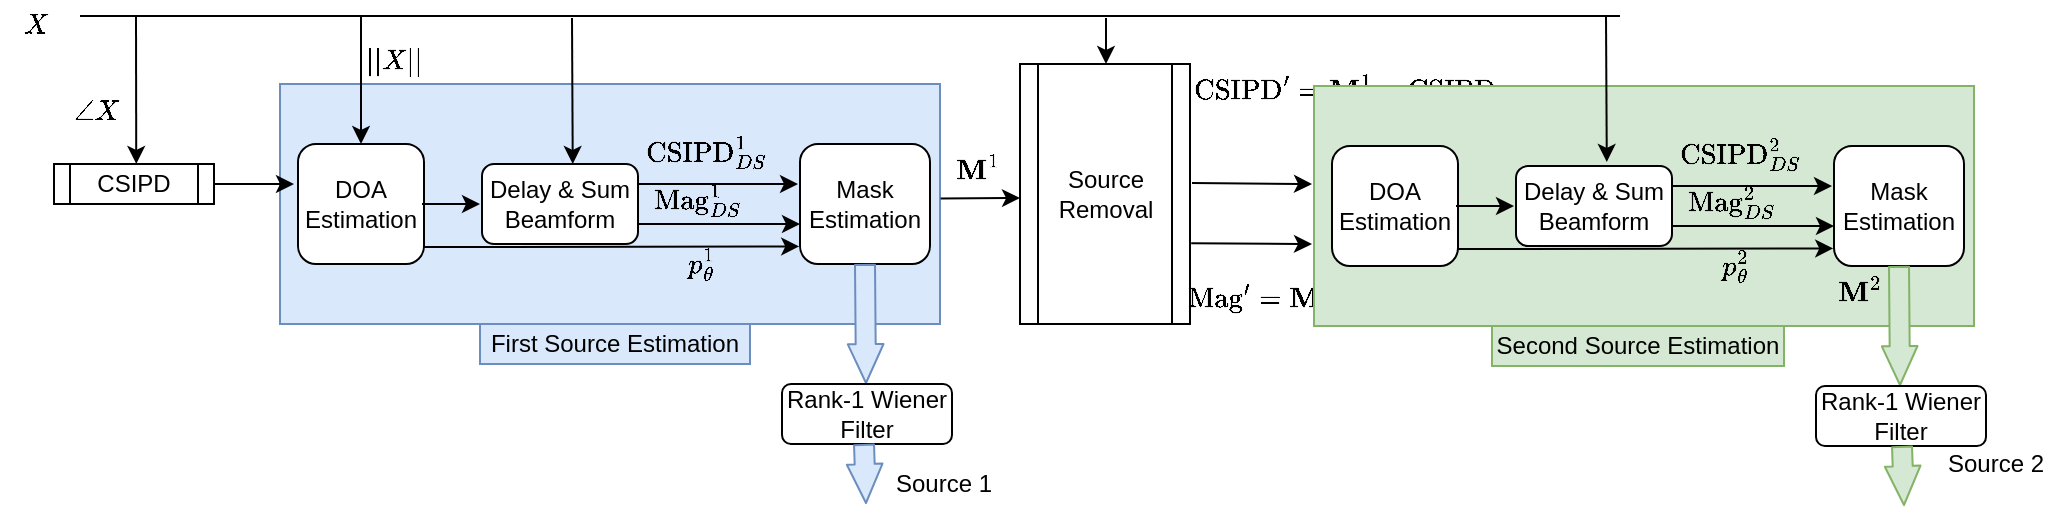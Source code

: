 <mxfile version="12.1.0" type="github" pages="1"><diagram id="od8Y8C4DSqS_Qob8x_1s" name="Page-1"><mxGraphModel dx="761" dy="461" grid="1" gridSize="10" guides="1" tooltips="1" connect="1" arrows="1" fold="1" page="1" pageScale="1" pageWidth="1169" pageHeight="827" math="1" shadow="0"><root><mxCell id="0"/><mxCell id="1" parent="0"/><mxCell id="a5M3Ul1GQjcWvPVs12yN-65" value="&lt;div&gt;$$||X||$$&lt;/div&gt;" style="text;html=1;resizable=0;points=[];align=center;verticalAlign=middle;labelBackgroundColor=#ffffff;" vertex="1" connectable="0" parent="1"><mxGeometry x="248.919" y="99" as="geometry"><mxPoint x="7.5" y="-60" as="offset"/></mxGeometry></mxCell><mxCell id="a5M3Ul1GQjcWvPVs12yN-4" value="" style="rounded=0;whiteSpace=wrap;html=1;fillColor=#dae8fc;strokeColor=#6c8ebf;" vertex="1" parent="1"><mxGeometry x="200" y="50" width="330" height="120" as="geometry"/></mxCell><mxCell id="fAk3uDWp7C3FxuoYsQkG-1" value="&lt;div&gt;DOA&lt;/div&gt;&lt;div&gt;Estimation&lt;br&gt;&lt;/div&gt;" style="rounded=1;whiteSpace=wrap;html=1;shadow=0;glass=0;comic=0;" parent="1" vertex="1"><mxGeometry x="209" y="80" width="63" height="60" as="geometry"/></mxCell><mxCell id="fAk3uDWp7C3FxuoYsQkG-2" value="&lt;div&gt;Mask&lt;/div&gt;&lt;div&gt;Estimation&lt;/div&gt;" style="rounded=1;whiteSpace=wrap;html=1;" parent="1" vertex="1"><mxGeometry x="460" y="80" width="65" height="60" as="geometry"/></mxCell><mxCell id="fAk3uDWp7C3FxuoYsQkG-23" style="edgeStyle=orthogonalEdgeStyle;rounded=0;orthogonalLoop=1;jettySize=auto;html=1;" parent="1" source="fAk3uDWp7C3FxuoYsQkG-22" edge="1"><mxGeometry relative="1" as="geometry"><mxPoint x="207" y="100" as="targetPoint"/></mxGeometry></mxCell><mxCell id="fAk3uDWp7C3FxuoYsQkG-22" value="&lt;div&gt;CSIPD&lt;br&gt;&lt;/div&gt;" style="shape=process;whiteSpace=wrap;html=1;backgroundOutline=1;" parent="1" vertex="1"><mxGeometry x="87" y="90" width="80" height="20" as="geometry"/></mxCell><mxCell id="fAk3uDWp7C3FxuoYsQkG-25" value="" style="endArrow=classic;html=1;exitX=1;exitY=0.5;exitDx=0;exitDy=0;" parent="1" edge="1"><mxGeometry width="50" height="50" relative="1" as="geometry"><mxPoint x="271" y="110" as="sourcePoint"/><mxPoint x="300" y="110" as="targetPoint"/></mxGeometry></mxCell><mxCell id="fAk3uDWp7C3FxuoYsQkG-27" value="&lt;div&gt;Source&lt;/div&gt;&lt;div&gt;Removal&lt;br&gt;&lt;/div&gt;" style="shape=process;whiteSpace=wrap;html=1;backgroundOutline=1;" parent="1" vertex="1"><mxGeometry x="570" y="40" width="85" height="130" as="geometry"/></mxCell><mxCell id="BpN_kunuUldj0sohHr4y-5" value="" style="endArrow=classic;html=1;" parent="1" edge="1"><mxGeometry width="50" height="50" relative="1" as="geometry"><mxPoint x="656" y="99.5" as="sourcePoint"/><mxPoint x="716" y="100" as="targetPoint"/></mxGeometry></mxCell><mxCell id="BpN_kunuUldj0sohHr4y-8" value="" style="endArrow=classic;html=1;exitX=1.007;exitY=0.689;exitDx=0;exitDy=0;exitPerimeter=0;" parent="1" edge="1"><mxGeometry width="50" height="50" relative="1" as="geometry"><mxPoint x="655.595" y="129.57" as="sourcePoint"/><mxPoint x="716" y="130" as="targetPoint"/></mxGeometry></mxCell><mxCell id="BpN_kunuUldj0sohHr4y-9" value="&lt;div&gt;$$\text{CSIPD}' = \\ \mathbf{M}^1 \times \text{CSIPD}$$&lt;/div&gt;" style="text;html=1;resizable=0;points=[];autosize=1;align=left;verticalAlign=top;spacingTop=-4;" parent="1" vertex="1"><mxGeometry x="655" y="30" width="310" height="20" as="geometry"/></mxCell><mxCell id="BpN_kunuUldj0sohHr4y-11" value="" style="endArrow=classic;html=1;exitX=1.007;exitY=0.477;exitDx=0;exitDy=0;exitPerimeter=0;" parent="1" edge="1"><mxGeometry width="50" height="50" relative="1" as="geometry"><mxPoint x="530.31" y="107.24" as="sourcePoint"/><mxPoint x="570" y="107" as="targetPoint"/></mxGeometry></mxCell><mxCell id="BpN_kunuUldj0sohHr4y-12" value="&lt;div&gt;$$\text{Mag}' = \\ \mathbf{M}^1 \times ||X||$$&lt;/div&gt;" style="text;html=1;resizable=0;points=[];autosize=1;align=left;verticalAlign=top;spacingTop=-4;" parent="1" vertex="1"><mxGeometry x="652" y="134" width="250" height="20" as="geometry"/></mxCell><mxCell id="BpN_kunuUldj0sohHr4y-13" value="" style="shape=flexArrow;endArrow=classic;html=1;exitX=0.45;exitY=0.999;exitDx=0;exitDy=0;exitPerimeter=0;fillColor=#dae8fc;strokeColor=#6c8ebf;endWidth=6.839;endSize=6.14;" parent="1" edge="1"><mxGeometry width="50" height="50" relative="1" as="geometry"><mxPoint x="492.5" y="139.94" as="sourcePoint"/><mxPoint x="493" y="200" as="targetPoint"/></mxGeometry></mxCell><mxCell id="BpN_kunuUldj0sohHr4y-15" value="&lt;div&gt;Source 1&lt;/div&gt;" style="text;html=1;resizable=0;points=[];autosize=1;align=left;verticalAlign=top;spacingTop=-4;" parent="1" vertex="1"><mxGeometry x="506" y="240" width="60" height="20" as="geometry"/></mxCell><mxCell id="a5M3Ul1GQjcWvPVs12yN-3" value="" style="shape=image;html=1;verticalAlign=top;verticalLabelPosition=bottom;labelBackgroundColor=#ffffff;imageAspect=0;aspect=fixed;image=https://cdn2.iconfinder.com/data/icons/arrows-and-universal-actions-icon-set/256/more-128.png" vertex="1" parent="1"><mxGeometry x="1053" y="100" width="34" height="34" as="geometry"/></mxCell><mxCell id="a5M3Ul1GQjcWvPVs12yN-7" value="First Source Estimation" style="text;html=1;strokeColor=#6c8ebf;fillColor=#dae8fc;align=center;verticalAlign=middle;whiteSpace=wrap;rounded=0;" vertex="1" parent="1"><mxGeometry x="300" y="170" width="135" height="20" as="geometry"/></mxCell><mxCell id="a5M3Ul1GQjcWvPVs12yN-9" value="" style="endArrow=none;html=1;" edge="1" parent="1"><mxGeometry width="50" height="50" relative="1" as="geometry"><mxPoint x="100" y="16" as="sourcePoint"/><mxPoint x="870" y="16" as="targetPoint"/></mxGeometry></mxCell><mxCell id="a5M3Ul1GQjcWvPVs12yN-10" value="&lt;div&gt;Delay &amp;amp; Sum&lt;/div&gt;Beamform" style="rounded=1;whiteSpace=wrap;html=1;" vertex="1" parent="1"><mxGeometry x="301" y="90" width="78" height="40" as="geometry"/></mxCell><mxCell id="a5M3Ul1GQjcWvPVs12yN-13" value="" style="endArrow=classic;html=1;exitX=1;exitY=0.25;exitDx=0;exitDy=0;" edge="1" parent="1" source="a5M3Ul1GQjcWvPVs12yN-10"><mxGeometry width="50" height="50" relative="1" as="geometry"><mxPoint x="411" y="100" as="sourcePoint"/><mxPoint x="459" y="100" as="targetPoint"/></mxGeometry></mxCell><mxCell id="a5M3Ul1GQjcWvPVs12yN-14" value="" style="endArrow=classic;html=1;exitX=1;exitY=0.75;exitDx=0;exitDy=0;" edge="1" parent="1" source="a5M3Ul1GQjcWvPVs12yN-10"><mxGeometry width="50" height="50" relative="1" as="geometry"><mxPoint x="412" y="120" as="sourcePoint"/><mxPoint x="460" y="120" as="targetPoint"/></mxGeometry></mxCell><mxCell id="a5M3Ul1GQjcWvPVs12yN-15" value="&lt;div&gt;$$\text{CSIPD}^1_{DS}$$&lt;/div&gt;" style="text;html=1;resizable=0;points=[];autosize=1;align=left;verticalAlign=top;spacingTop=-4;" vertex="1" parent="1"><mxGeometry x="381" y="61" width="150" height="20" as="geometry"/></mxCell><mxCell id="a5M3Ul1GQjcWvPVs12yN-17" value="$$\text{Mag}^1_{DS}$$" style="text;html=1;resizable=0;points=[];autosize=1;align=left;verticalAlign=top;spacingTop=-4;" vertex="1" parent="1"><mxGeometry x="385" y="85" width="140" height="20" as="geometry"/></mxCell><mxCell id="a5M3Ul1GQjcWvPVs12yN-18" value="" style="endArrow=classic;html=1;entryX=-0.006;entryY=0.854;entryDx=0;entryDy=0;entryPerimeter=0;" edge="1" parent="1" target="fAk3uDWp7C3FxuoYsQkG-2"><mxGeometry width="50" height="50" relative="1" as="geometry"><mxPoint x="272" y="131.5" as="sourcePoint"/><mxPoint x="443" y="131.48" as="targetPoint"/></mxGeometry></mxCell><mxCell id="a5M3Ul1GQjcWvPVs12yN-19" value="$$p^1_{\theta}$$" style="text;html=1;resizable=0;points=[];autosize=1;align=left;verticalAlign=top;spacingTop=-4;" vertex="1" parent="1"><mxGeometry x="402" y="117" width="100" height="20" as="geometry"/></mxCell><mxCell id="a5M3Ul1GQjcWvPVs12yN-20" value="&lt;div&gt;Rank-1 Wiener&lt;/div&gt;&lt;div&gt;Filter&lt;br&gt;&lt;/div&gt;" style="rounded=1;whiteSpace=wrap;html=1;" vertex="1" parent="1"><mxGeometry x="451" y="200" width="85" height="30" as="geometry"/></mxCell><mxCell id="a5M3Ul1GQjcWvPVs12yN-23" value="" style="shape=flexArrow;endArrow=classic;html=1;exitX=0.45;exitY=0.999;exitDx=0;exitDy=0;exitPerimeter=0;fillColor=#dae8fc;strokeColor=#6c8ebf;endWidth=6.839;endSize=6.14;" edge="1" parent="1"><mxGeometry width="50" height="50" relative="1" as="geometry"><mxPoint x="492" y="229.94" as="sourcePoint"/><mxPoint x="493" y="260" as="targetPoint"/></mxGeometry></mxCell><mxCell id="a5M3Ul1GQjcWvPVs12yN-26" value="$$\angle X$$" style="text;html=1;resizable=0;points=[];align=center;verticalAlign=middle;labelBackgroundColor=#ffffff;" vertex="1" connectable="0" parent="1"><mxGeometry x="100.167" y="134" as="geometry"><mxPoint x="7.5" y="-70" as="offset"/></mxGeometry></mxCell><mxCell id="a5M3Ul1GQjcWvPVs12yN-27" value="" style="endArrow=classic;html=1;entryX=0.514;entryY=-0.003;entryDx=0;entryDy=0;entryPerimeter=0;" edge="1" parent="1" target="fAk3uDWp7C3FxuoYsQkG-22"><mxGeometry width="50" height="50" relative="1" as="geometry"><mxPoint x="128" y="16" as="sourcePoint"/><mxPoint x="128.2" y="85.56" as="targetPoint"/><Array as="points"><mxPoint x="128" y="16"/></Array></mxGeometry></mxCell><mxCell id="a5M3Ul1GQjcWvPVs12yN-29" value="&lt;div&gt;$$X$$&lt;/div&gt;" style="text;html=1;resizable=0;points=[];align=center;verticalAlign=middle;labelBackgroundColor=#ffffff;" vertex="1" connectable="0" parent="1"><mxGeometry x="69.919" y="80" as="geometry"><mxPoint x="7.5" y="-60" as="offset"/></mxGeometry></mxCell><mxCell id="a5M3Ul1GQjcWvPVs12yN-30" value="" style="endArrow=classic;html=1;entryX=0.5;entryY=0;entryDx=0;entryDy=0;" edge="1" parent="1" target="fAk3uDWp7C3FxuoYsQkG-1"><mxGeometry width="50" height="50" relative="1" as="geometry"><mxPoint x="240.5" y="16" as="sourcePoint"/><mxPoint x="240.5" y="76" as="targetPoint"/></mxGeometry></mxCell><mxCell id="a5M3Ul1GQjcWvPVs12yN-33" value="" style="endArrow=classic;html=1;entryX=0.633;entryY=0;entryDx=0;entryDy=0;entryPerimeter=0;" edge="1" parent="1"><mxGeometry width="50" height="50" relative="1" as="geometry"><mxPoint x="346" y="17" as="sourcePoint"/><mxPoint x="346.374" y="90" as="targetPoint"/></mxGeometry></mxCell><mxCell id="a5M3Ul1GQjcWvPVs12yN-35" value="" style="endArrow=classic;html=1;" edge="1" parent="1"><mxGeometry width="50" height="50" relative="1" as="geometry"><mxPoint x="613" y="17" as="sourcePoint"/><mxPoint x="613" y="40" as="targetPoint"/></mxGeometry></mxCell><mxCell id="a5M3Ul1GQjcWvPVs12yN-36" value="" style="rounded=0;whiteSpace=wrap;html=1;fillColor=#d5e8d4;strokeColor=#82b366;" vertex="1" parent="1"><mxGeometry x="717" y="51" width="330" height="120" as="geometry"/></mxCell><mxCell id="a5M3Ul1GQjcWvPVs12yN-37" value="&lt;div&gt;DOA&lt;/div&gt;&lt;div&gt;Estimation&lt;br&gt;&lt;/div&gt;" style="rounded=1;whiteSpace=wrap;html=1;shadow=0;glass=0;comic=0;" vertex="1" parent="1"><mxGeometry x="726" y="81" width="63" height="60" as="geometry"/></mxCell><mxCell id="a5M3Ul1GQjcWvPVs12yN-38" value="&lt;div&gt;Mask&lt;/div&gt;&lt;div&gt;Estimation&lt;/div&gt;" style="rounded=1;whiteSpace=wrap;html=1;" vertex="1" parent="1"><mxGeometry x="977" y="81" width="65" height="60" as="geometry"/></mxCell><mxCell id="a5M3Ul1GQjcWvPVs12yN-40" value="" style="endArrow=classic;html=1;exitX=1;exitY=0.5;exitDx=0;exitDy=0;" edge="1" parent="1"><mxGeometry width="50" height="50" relative="1" as="geometry"><mxPoint x="788" y="111" as="sourcePoint"/><mxPoint x="817" y="111" as="targetPoint"/></mxGeometry></mxCell><mxCell id="a5M3Ul1GQjcWvPVs12yN-41" value="" style="shape=flexArrow;endArrow=classic;html=1;exitX=0.45;exitY=0.999;exitDx=0;exitDy=0;exitPerimeter=0;fillColor=#d5e8d4;strokeColor=#82b366;endWidth=6.839;endSize=6.14;" edge="1" parent="1"><mxGeometry width="50" height="50" relative="1" as="geometry"><mxPoint x="1009.5" y="140.94" as="sourcePoint"/><mxPoint x="1010" y="201" as="targetPoint"/></mxGeometry></mxCell><mxCell id="a5M3Ul1GQjcWvPVs12yN-42" value="Second Source Estimation" style="text;html=1;strokeColor=#82b366;fillColor=#d5e8d4;align=center;verticalAlign=middle;whiteSpace=wrap;rounded=0;" vertex="1" parent="1"><mxGeometry x="806" y="171" width="146" height="20" as="geometry"/></mxCell><mxCell id="a5M3Ul1GQjcWvPVs12yN-43" value="&lt;div&gt;Delay &amp;amp; Sum&lt;/div&gt;Beamform" style="rounded=1;whiteSpace=wrap;html=1;" vertex="1" parent="1"><mxGeometry x="818" y="91" width="78" height="40" as="geometry"/></mxCell><mxCell id="a5M3Ul1GQjcWvPVs12yN-44" value="" style="endArrow=classic;html=1;exitX=1;exitY=0.25;exitDx=0;exitDy=0;" edge="1" parent="1" source="a5M3Ul1GQjcWvPVs12yN-43"><mxGeometry width="50" height="50" relative="1" as="geometry"><mxPoint x="928" y="101" as="sourcePoint"/><mxPoint x="976" y="101" as="targetPoint"/></mxGeometry></mxCell><mxCell id="a5M3Ul1GQjcWvPVs12yN-45" value="" style="endArrow=classic;html=1;exitX=1;exitY=0.75;exitDx=0;exitDy=0;" edge="1" parent="1" source="a5M3Ul1GQjcWvPVs12yN-43"><mxGeometry width="50" height="50" relative="1" as="geometry"><mxPoint x="929" y="121" as="sourcePoint"/><mxPoint x="977.0" y="121" as="targetPoint"/></mxGeometry></mxCell><mxCell id="a5M3Ul1GQjcWvPVs12yN-46" value="$$\text{CSIPD}^2_{DS}$$" style="text;html=1;resizable=0;points=[];autosize=1;align=left;verticalAlign=top;spacingTop=-4;" vertex="1" parent="1"><mxGeometry x="898" y="62" width="150" height="20" as="geometry"/></mxCell><mxCell id="a5M3Ul1GQjcWvPVs12yN-47" value="$$\text{Mag}^2_{DS}$$" style="text;html=1;resizable=0;points=[];autosize=1;align=left;verticalAlign=top;spacingTop=-4;" vertex="1" parent="1"><mxGeometry x="902" y="86" width="140" height="20" as="geometry"/></mxCell><mxCell id="a5M3Ul1GQjcWvPVs12yN-48" value="" style="endArrow=classic;html=1;entryX=-0.006;entryY=0.854;entryDx=0;entryDy=0;entryPerimeter=0;" edge="1" parent="1" target="a5M3Ul1GQjcWvPVs12yN-38"><mxGeometry width="50" height="50" relative="1" as="geometry"><mxPoint x="789.0" y="132.5" as="sourcePoint"/><mxPoint x="960" y="132.48" as="targetPoint"/></mxGeometry></mxCell><mxCell id="a5M3Ul1GQjcWvPVs12yN-49" value="$$p^2_{\theta}$$" style="text;html=1;resizable=0;points=[];autosize=1;align=left;verticalAlign=top;spacingTop=-4;" vertex="1" parent="1"><mxGeometry x="919" y="118" width="100" height="20" as="geometry"/></mxCell><mxCell id="a5M3Ul1GQjcWvPVs12yN-50" value="&lt;div&gt;Rank-1 Wiener&lt;/div&gt;&lt;div&gt;Filter&lt;br&gt;&lt;/div&gt;" style="rounded=1;whiteSpace=wrap;html=1;" vertex="1" parent="1"><mxGeometry x="968" y="201" width="85" height="30" as="geometry"/></mxCell><mxCell id="a5M3Ul1GQjcWvPVs12yN-51" value="" style="shape=flexArrow;endArrow=classic;html=1;exitX=0.45;exitY=0.999;exitDx=0;exitDy=0;exitPerimeter=0;fillColor=#d5e8d4;strokeColor=#82b366;endWidth=6.839;endSize=6.14;" edge="1" parent="1"><mxGeometry width="50" height="50" relative="1" as="geometry"><mxPoint x="1011.0" y="230.94" as="sourcePoint"/><mxPoint x="1012" y="261" as="targetPoint"/></mxGeometry></mxCell><mxCell id="a5M3Ul1GQjcWvPVs12yN-54" value="" style="endArrow=classic;html=1;entryX=0.582;entryY=-0.05;entryDx=0;entryDy=0;entryPerimeter=0;" edge="1" parent="1" target="a5M3Ul1GQjcWvPVs12yN-43"><mxGeometry width="50" height="50" relative="1" as="geometry"><mxPoint x="863" y="16" as="sourcePoint"/><mxPoint x="863.374" y="89" as="targetPoint"/></mxGeometry></mxCell><mxCell id="a5M3Ul1GQjcWvPVs12yN-59" value="$$\mathbf{M}^1$$" style="text;html=1;resizable=0;points=[];autosize=1;align=left;verticalAlign=top;spacingTop=-4;" vertex="1" parent="1"><mxGeometry x="536" y="70" width="110" height="20" as="geometry"/></mxCell><mxCell id="a5M3Ul1GQjcWvPVs12yN-61" value="&lt;div&gt;Source 2&lt;br&gt;&lt;/div&gt;" style="text;html=1;resizable=0;points=[];autosize=1;align=left;verticalAlign=top;spacingTop=-4;" vertex="1" parent="1"><mxGeometry x="1031.857" y="230" width="60" height="20" as="geometry"/></mxCell><mxCell id="a5M3Ul1GQjcWvPVs12yN-64" value="$$\mathbf{M}^2$$" style="text;html=1;resizable=0;points=[];autosize=1;align=left;verticalAlign=top;spacingTop=-4;" vertex="1" parent="1"><mxGeometry x="977" y="131" width="110" height="20" as="geometry"/></mxCell></root></mxGraphModel></diagram></mxfile>